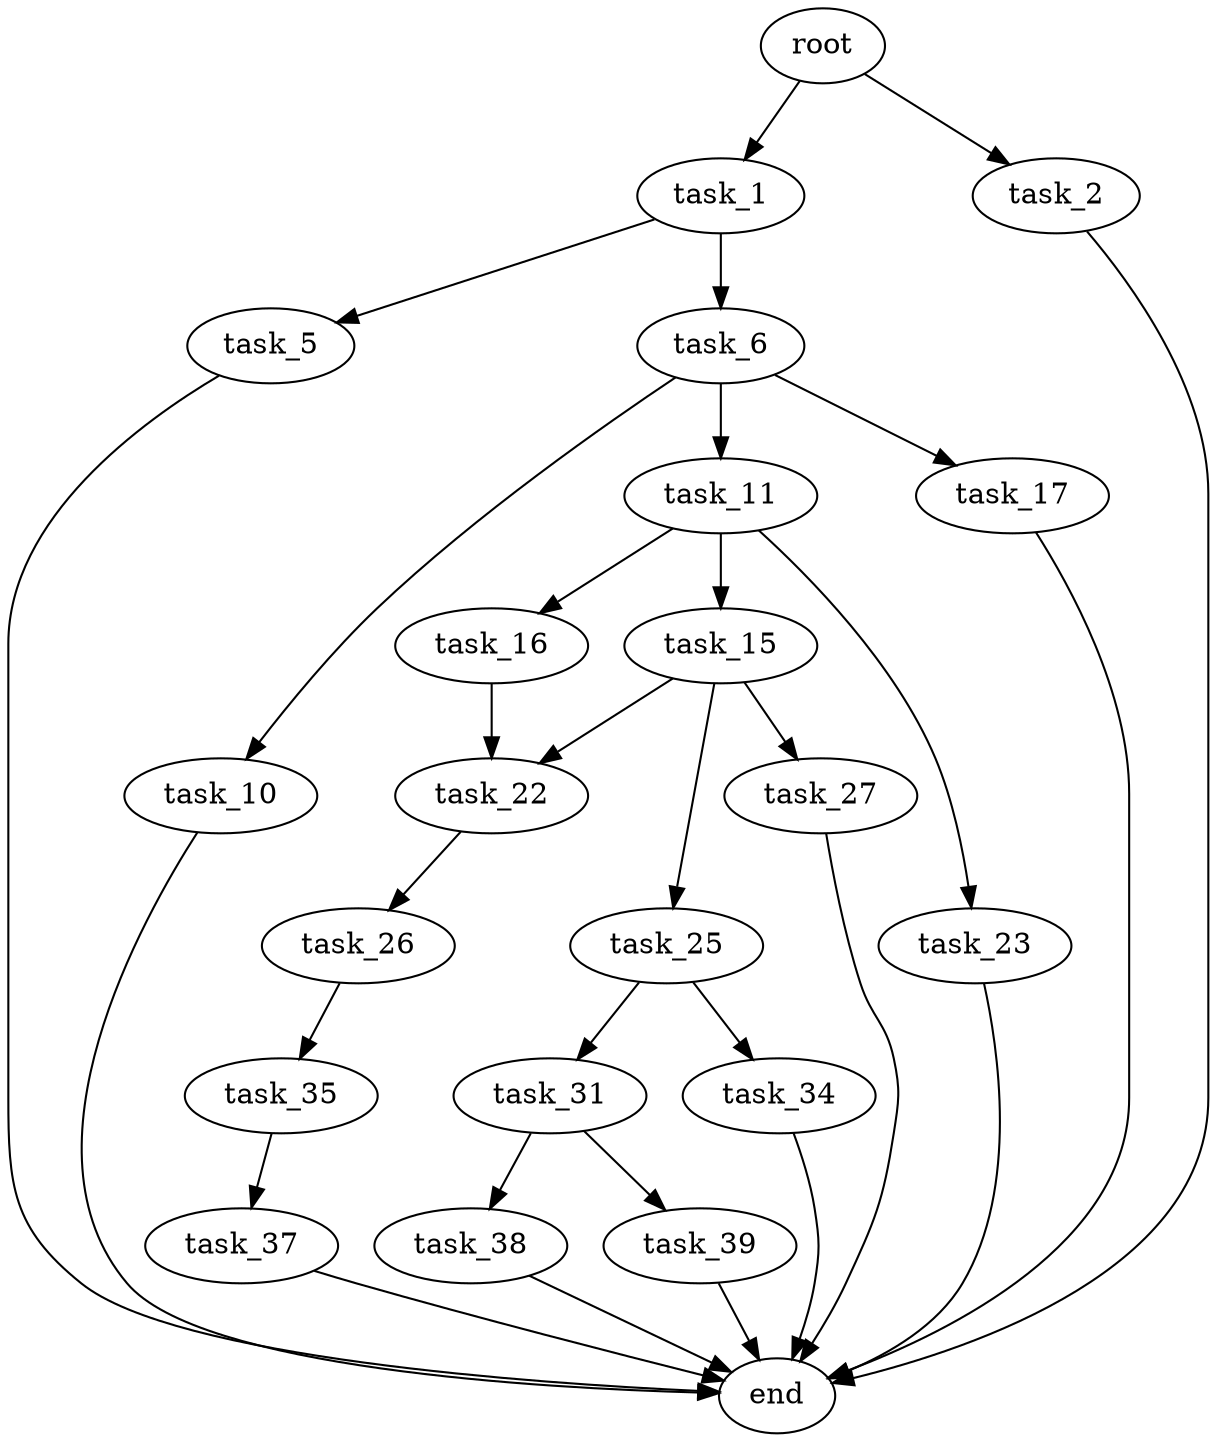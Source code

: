 digraph G {
  root [size="0.000000"];
  task_1 [size="1717886650.000000"];
  task_2 [size="3509950943.000000"];
  task_5 [size="1944777026.000000"];
  task_6 [size="1434721736.000000"];
  end [size="0.000000"];
  task_10 [size="8754471580.000000"];
  task_11 [size="271614349447.000000"];
  task_17 [size="15917367173.000000"];
  task_15 [size="782757789696.000000"];
  task_16 [size="243634119975.000000"];
  task_23 [size="12045134565.000000"];
  task_22 [size="2844067476.000000"];
  task_25 [size="549755813888.000000"];
  task_27 [size="42027000928.000000"];
  task_26 [size="399021510643.000000"];
  task_31 [size="28991029248.000000"];
  task_34 [size="368293445632.000000"];
  task_35 [size="25425552590.000000"];
  task_38 [size="16351659106.000000"];
  task_39 [size="454336495907.000000"];
  task_37 [size="29116408483.000000"];

  root -> task_1 [size="1.000000"];
  root -> task_2 [size="1.000000"];
  task_1 -> task_5 [size="75497472.000000"];
  task_1 -> task_6 [size="75497472.000000"];
  task_2 -> end [size="1.000000"];
  task_5 -> end [size="1.000000"];
  task_6 -> task_10 [size="75497472.000000"];
  task_6 -> task_11 [size="75497472.000000"];
  task_6 -> task_17 [size="75497472.000000"];
  task_10 -> end [size="1.000000"];
  task_11 -> task_15 [size="209715200.000000"];
  task_11 -> task_16 [size="209715200.000000"];
  task_11 -> task_23 [size="209715200.000000"];
  task_17 -> end [size="1.000000"];
  task_15 -> task_22 [size="679477248.000000"];
  task_15 -> task_25 [size="679477248.000000"];
  task_15 -> task_27 [size="679477248.000000"];
  task_16 -> task_22 [size="301989888.000000"];
  task_23 -> end [size="1.000000"];
  task_22 -> task_26 [size="134217728.000000"];
  task_25 -> task_31 [size="536870912.000000"];
  task_25 -> task_34 [size="536870912.000000"];
  task_27 -> end [size="1.000000"];
  task_26 -> task_35 [size="301989888.000000"];
  task_31 -> task_38 [size="75497472.000000"];
  task_31 -> task_39 [size="75497472.000000"];
  task_34 -> end [size="1.000000"];
  task_35 -> task_37 [size="536870912.000000"];
  task_38 -> end [size="1.000000"];
  task_39 -> end [size="1.000000"];
  task_37 -> end [size="1.000000"];
}
